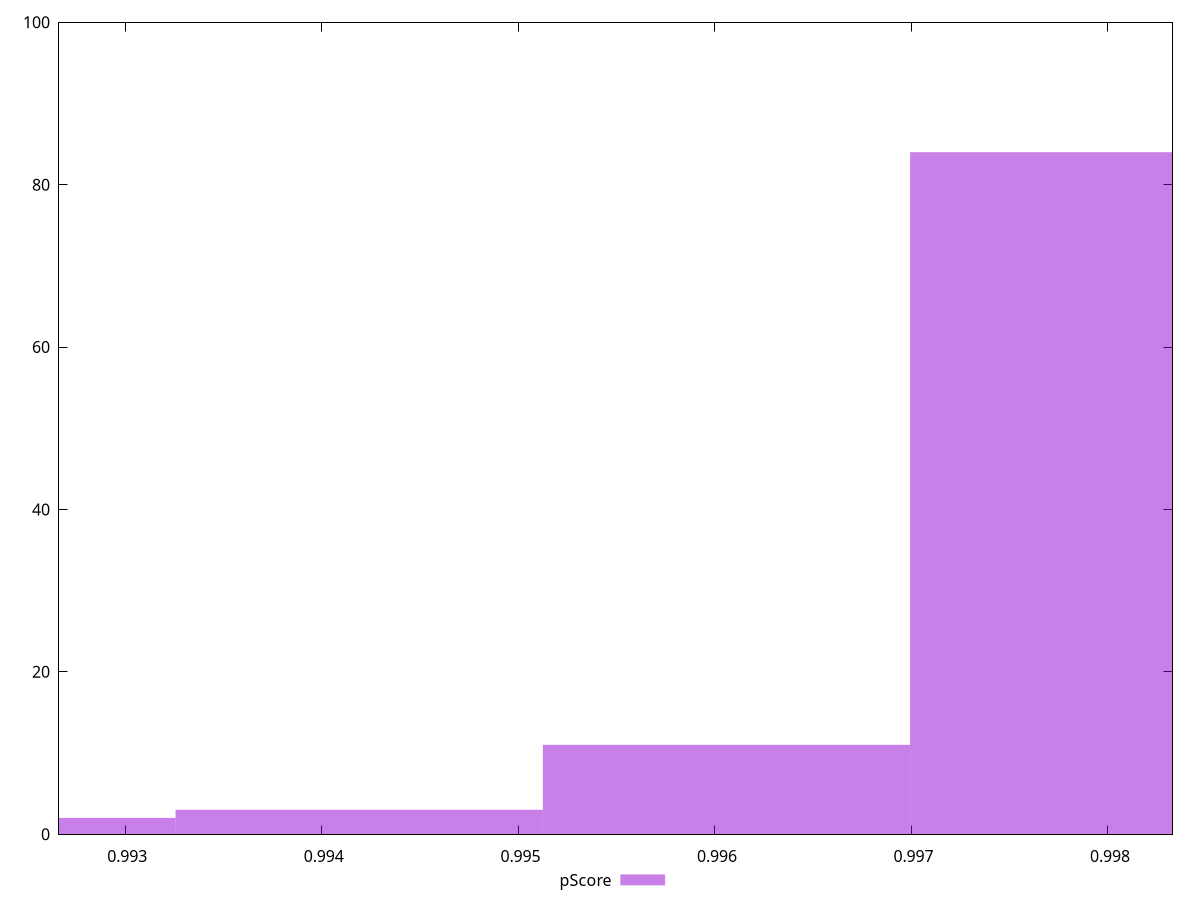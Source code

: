 reset

$pScore <<EOF
0.992321253777465 2
0.9979275885445693 84
0.9960588102888679 11
0.9941900320331665 3
EOF

set key outside below
set boxwidth 0.0018687782557014407
set xrange [0.9926625711387691:0.9983281842215922]
set yrange [0:100]
set trange [0:100]
set style fill transparent solid 0.5 noborder
set terminal svg size 640, 490 enhanced background rgb 'white'
set output "report_00009_2021-02-08T22-37-41.559Z/interactive/samples/pages+cached+noadtech+nomedia+nocss/pScore/histogram.svg"

plot $pScore title "pScore" with boxes

reset
